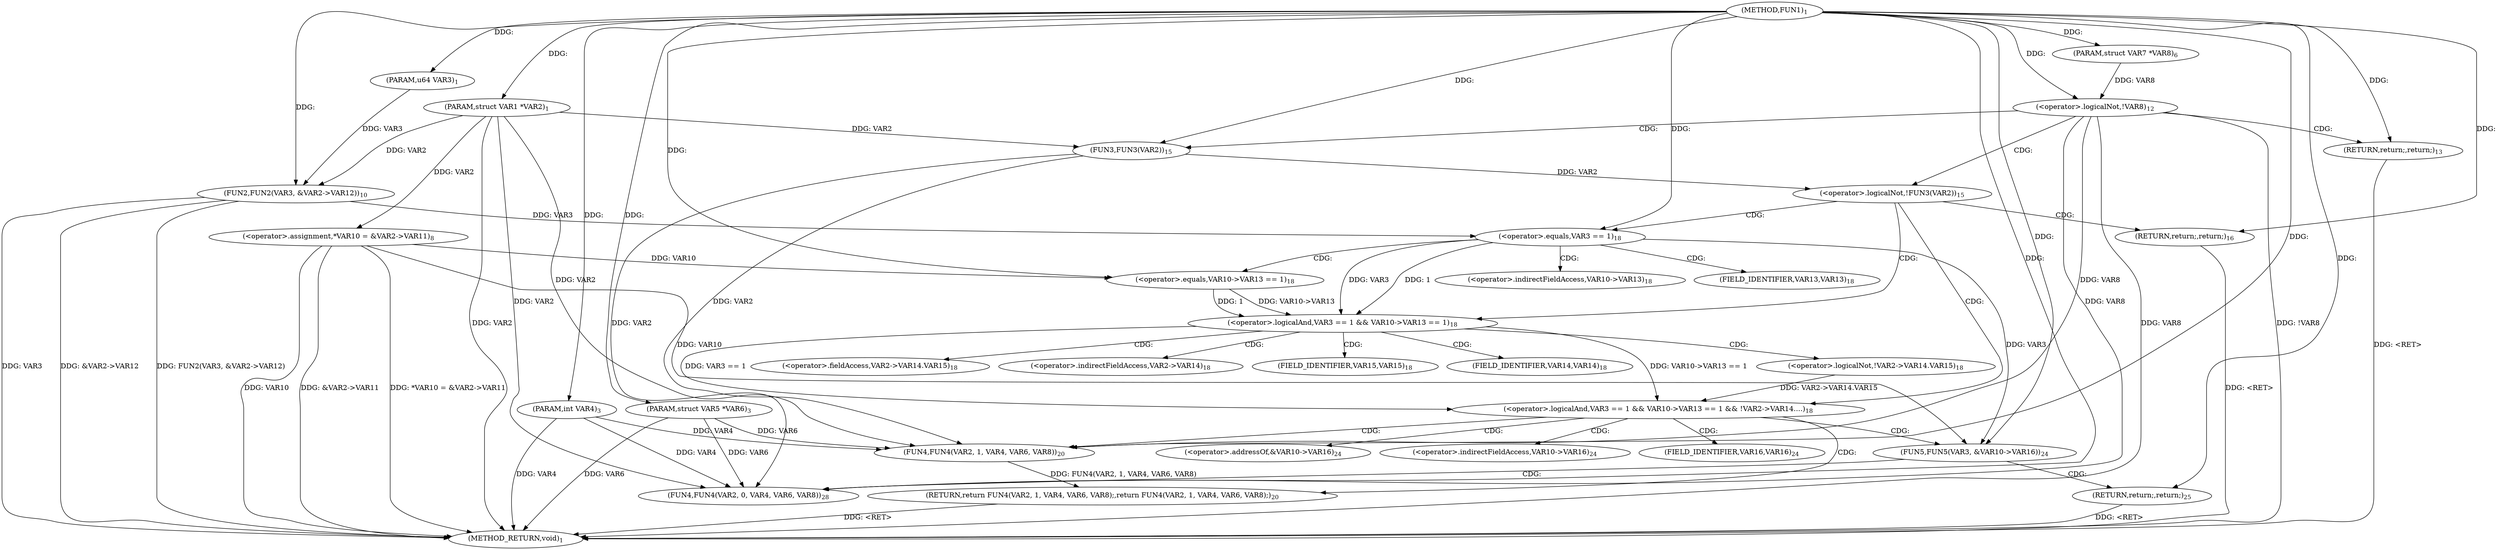 digraph "FUN1" {  
"8" [label = <(METHOD,FUN1)<SUB>1</SUB>> ]
"79" [label = <(METHOD_RETURN,void)<SUB>1</SUB>> ]
"9" [label = <(PARAM,struct VAR1 *VAR2)<SUB>1</SUB>> ]
"10" [label = <(PARAM,u64 VAR3)<SUB>1</SUB>> ]
"11" [label = <(PARAM,int VAR4)<SUB>3</SUB>> ]
"12" [label = <(PARAM,struct VAR5 *VAR6)<SUB>3</SUB>> ]
"13" [label = <(PARAM,struct VAR7 *VAR8)<SUB>6</SUB>> ]
"16" [label = <(&lt;operator&gt;.assignment,*VAR10 = &amp;VAR2-&gt;VAR11)<SUB>8</SUB>> ]
"22" [label = <(FUN2,FUN2(VAR3, &amp;VAR2-&gt;VAR12))<SUB>10</SUB>> ]
"73" [label = <(FUN4,FUN4(VAR2, 0, VAR4, VAR6, VAR8))<SUB>28</SUB>> ]
"29" [label = <(&lt;operator&gt;.logicalNot,!VAR8)<SUB>12</SUB>> ]
"34" [label = <(&lt;operator&gt;.logicalNot,!FUN3(VAR2))<SUB>15</SUB>> ]
"40" [label = <(&lt;operator&gt;.logicalAnd,VAR3 == 1 &amp;&amp; VAR10-&gt;VAR13 == 1 &amp;&amp; !VAR2-&gt;VAR14....)<SUB>18</SUB>> ]
"65" [label = <(FUN5,FUN5(VAR3, &amp;VAR10-&gt;VAR16))<SUB>24</SUB>> ]
"32" [label = <(RETURN,return;,return;)<SUB>13</SUB>> ]
"38" [label = <(RETURN,return;,return;)<SUB>16</SUB>> ]
"57" [label = <(RETURN,return FUN4(VAR2, 1, VAR4, VAR6, VAR8);,return FUN4(VAR2, 1, VAR4, VAR6, VAR8);)<SUB>20</SUB>> ]
"72" [label = <(RETURN,return;,return;)<SUB>25</SUB>> ]
"35" [label = <(FUN3,FUN3(VAR2))<SUB>15</SUB>> ]
"41" [label = <(&lt;operator&gt;.logicalAnd,VAR3 == 1 &amp;&amp; VAR10-&gt;VAR13 == 1)<SUB>18</SUB>> ]
"50" [label = <(&lt;operator&gt;.logicalNot,!VAR2-&gt;VAR14.VAR15)<SUB>18</SUB>> ]
"58" [label = <(FUN4,FUN4(VAR2, 1, VAR4, VAR6, VAR8))<SUB>20</SUB>> ]
"42" [label = <(&lt;operator&gt;.equals,VAR3 == 1)<SUB>18</SUB>> ]
"45" [label = <(&lt;operator&gt;.equals,VAR10-&gt;VAR13 == 1)<SUB>18</SUB>> ]
"67" [label = <(&lt;operator&gt;.addressOf,&amp;VAR10-&gt;VAR16)<SUB>24</SUB>> ]
"51" [label = <(&lt;operator&gt;.fieldAccess,VAR2-&gt;VAR14.VAR15)<SUB>18</SUB>> ]
"68" [label = <(&lt;operator&gt;.indirectFieldAccess,VAR10-&gt;VAR16)<SUB>24</SUB>> ]
"46" [label = <(&lt;operator&gt;.indirectFieldAccess,VAR10-&gt;VAR13)<SUB>18</SUB>> ]
"52" [label = <(&lt;operator&gt;.indirectFieldAccess,VAR2-&gt;VAR14)<SUB>18</SUB>> ]
"55" [label = <(FIELD_IDENTIFIER,VAR15,VAR15)<SUB>18</SUB>> ]
"70" [label = <(FIELD_IDENTIFIER,VAR16,VAR16)<SUB>24</SUB>> ]
"48" [label = <(FIELD_IDENTIFIER,VAR13,VAR13)<SUB>18</SUB>> ]
"54" [label = <(FIELD_IDENTIFIER,VAR14,VAR14)<SUB>18</SUB>> ]
  "38" -> "79"  [ label = "DDG: &lt;RET&gt;"] 
  "57" -> "79"  [ label = "DDG: &lt;RET&gt;"] 
  "32" -> "79"  [ label = "DDG: &lt;RET&gt;"] 
  "72" -> "79"  [ label = "DDG: &lt;RET&gt;"] 
  "9" -> "79"  [ label = "DDG: VAR2"] 
  "11" -> "79"  [ label = "DDG: VAR4"] 
  "12" -> "79"  [ label = "DDG: VAR6"] 
  "16" -> "79"  [ label = "DDG: VAR10"] 
  "16" -> "79"  [ label = "DDG: &amp;VAR2-&gt;VAR11"] 
  "16" -> "79"  [ label = "DDG: *VAR10 = &amp;VAR2-&gt;VAR11"] 
  "22" -> "79"  [ label = "DDG: VAR3"] 
  "22" -> "79"  [ label = "DDG: &amp;VAR2-&gt;VAR12"] 
  "22" -> "79"  [ label = "DDG: FUN2(VAR3, &amp;VAR2-&gt;VAR12)"] 
  "29" -> "79"  [ label = "DDG: VAR8"] 
  "29" -> "79"  [ label = "DDG: !VAR8"] 
  "8" -> "9"  [ label = "DDG: "] 
  "8" -> "10"  [ label = "DDG: "] 
  "8" -> "11"  [ label = "DDG: "] 
  "8" -> "12"  [ label = "DDG: "] 
  "8" -> "13"  [ label = "DDG: "] 
  "9" -> "16"  [ label = "DDG: VAR2"] 
  "10" -> "22"  [ label = "DDG: VAR3"] 
  "8" -> "22"  [ label = "DDG: "] 
  "9" -> "22"  [ label = "DDG: VAR2"] 
  "35" -> "73"  [ label = "DDG: VAR2"] 
  "8" -> "73"  [ label = "DDG: "] 
  "9" -> "73"  [ label = "DDG: VAR2"] 
  "11" -> "73"  [ label = "DDG: VAR4"] 
  "12" -> "73"  [ label = "DDG: VAR6"] 
  "29" -> "73"  [ label = "DDG: VAR8"] 
  "13" -> "29"  [ label = "DDG: VAR8"] 
  "8" -> "29"  [ label = "DDG: "] 
  "8" -> "32"  [ label = "DDG: "] 
  "35" -> "34"  [ label = "DDG: VAR2"] 
  "8" -> "38"  [ label = "DDG: "] 
  "41" -> "40"  [ label = "DDG: VAR3 == 1"] 
  "41" -> "40"  [ label = "DDG: VAR10-&gt;VAR13 == 1"] 
  "50" -> "40"  [ label = "DDG: VAR2-&gt;VAR14.VAR15"] 
  "58" -> "57"  [ label = "DDG: FUN4(VAR2, 1, VAR4, VAR6, VAR8)"] 
  "42" -> "65"  [ label = "DDG: VAR3"] 
  "8" -> "65"  [ label = "DDG: "] 
  "16" -> "65"  [ label = "DDG: VAR10"] 
  "8" -> "72"  [ label = "DDG: "] 
  "9" -> "35"  [ label = "DDG: VAR2"] 
  "8" -> "35"  [ label = "DDG: "] 
  "42" -> "41"  [ label = "DDG: VAR3"] 
  "42" -> "41"  [ label = "DDG: 1"] 
  "45" -> "41"  [ label = "DDG: VAR10-&gt;VAR13"] 
  "45" -> "41"  [ label = "DDG: 1"] 
  "22" -> "42"  [ label = "DDG: VAR3"] 
  "8" -> "42"  [ label = "DDG: "] 
  "16" -> "45"  [ label = "DDG: VAR10"] 
  "8" -> "45"  [ label = "DDG: "] 
  "35" -> "58"  [ label = "DDG: VAR2"] 
  "8" -> "58"  [ label = "DDG: "] 
  "9" -> "58"  [ label = "DDG: VAR2"] 
  "11" -> "58"  [ label = "DDG: VAR4"] 
  "12" -> "58"  [ label = "DDG: VAR6"] 
  "29" -> "58"  [ label = "DDG: VAR8"] 
  "29" -> "34"  [ label = "CDG: "] 
  "29" -> "32"  [ label = "CDG: "] 
  "29" -> "35"  [ label = "CDG: "] 
  "34" -> "42"  [ label = "CDG: "] 
  "34" -> "38"  [ label = "CDG: "] 
  "34" -> "41"  [ label = "CDG: "] 
  "34" -> "40"  [ label = "CDG: "] 
  "40" -> "58"  [ label = "CDG: "] 
  "40" -> "68"  [ label = "CDG: "] 
  "40" -> "57"  [ label = "CDG: "] 
  "40" -> "67"  [ label = "CDG: "] 
  "40" -> "70"  [ label = "CDG: "] 
  "40" -> "65"  [ label = "CDG: "] 
  "65" -> "73"  [ label = "CDG: "] 
  "65" -> "72"  [ label = "CDG: "] 
  "41" -> "51"  [ label = "CDG: "] 
  "41" -> "52"  [ label = "CDG: "] 
  "41" -> "50"  [ label = "CDG: "] 
  "41" -> "55"  [ label = "CDG: "] 
  "41" -> "54"  [ label = "CDG: "] 
  "42" -> "48"  [ label = "CDG: "] 
  "42" -> "46"  [ label = "CDG: "] 
  "42" -> "45"  [ label = "CDG: "] 
}
